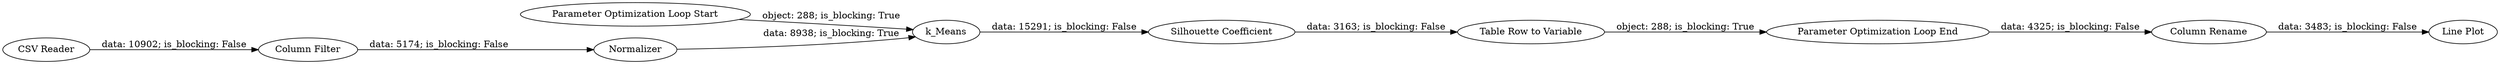 digraph {
	"7297927274207820306_776" [label="Parameter Optimization Loop Start"]
	"7297927274207820306_27" [label="Silhouette Coefficient"]
	"7297927274207820306_1" [label="CSV Reader"]
	"7297927274207820306_775" [label="Line Plot"]
	"7297927274207820306_34" [label="Column Filter"]
	"7297927274207820306_3" [label=k_Means]
	"7297927274207820306_2" [label=Normalizer]
	"7297927274207820306_778" [label="Table Row to Variable"]
	"7297927274207820306_777" [label="Parameter Optimization Loop End"]
	"7297927274207820306_780" [label="Column Rename"]
	"7297927274207820306_780" -> "7297927274207820306_775" [label="data: 3483; is_blocking: False"]
	"7297927274207820306_778" -> "7297927274207820306_777" [label="object: 288; is_blocking: True"]
	"7297927274207820306_34" -> "7297927274207820306_2" [label="data: 5174; is_blocking: False"]
	"7297927274207820306_2" -> "7297927274207820306_3" [label="data: 8938; is_blocking: True"]
	"7297927274207820306_777" -> "7297927274207820306_780" [label="data: 4325; is_blocking: False"]
	"7297927274207820306_27" -> "7297927274207820306_778" [label="data: 3163; is_blocking: False"]
	"7297927274207820306_3" -> "7297927274207820306_27" [label="data: 15291; is_blocking: False"]
	"7297927274207820306_776" -> "7297927274207820306_3" [label="object: 288; is_blocking: True"]
	"7297927274207820306_1" -> "7297927274207820306_34" [label="data: 10902; is_blocking: False"]
	rankdir=LR
}
